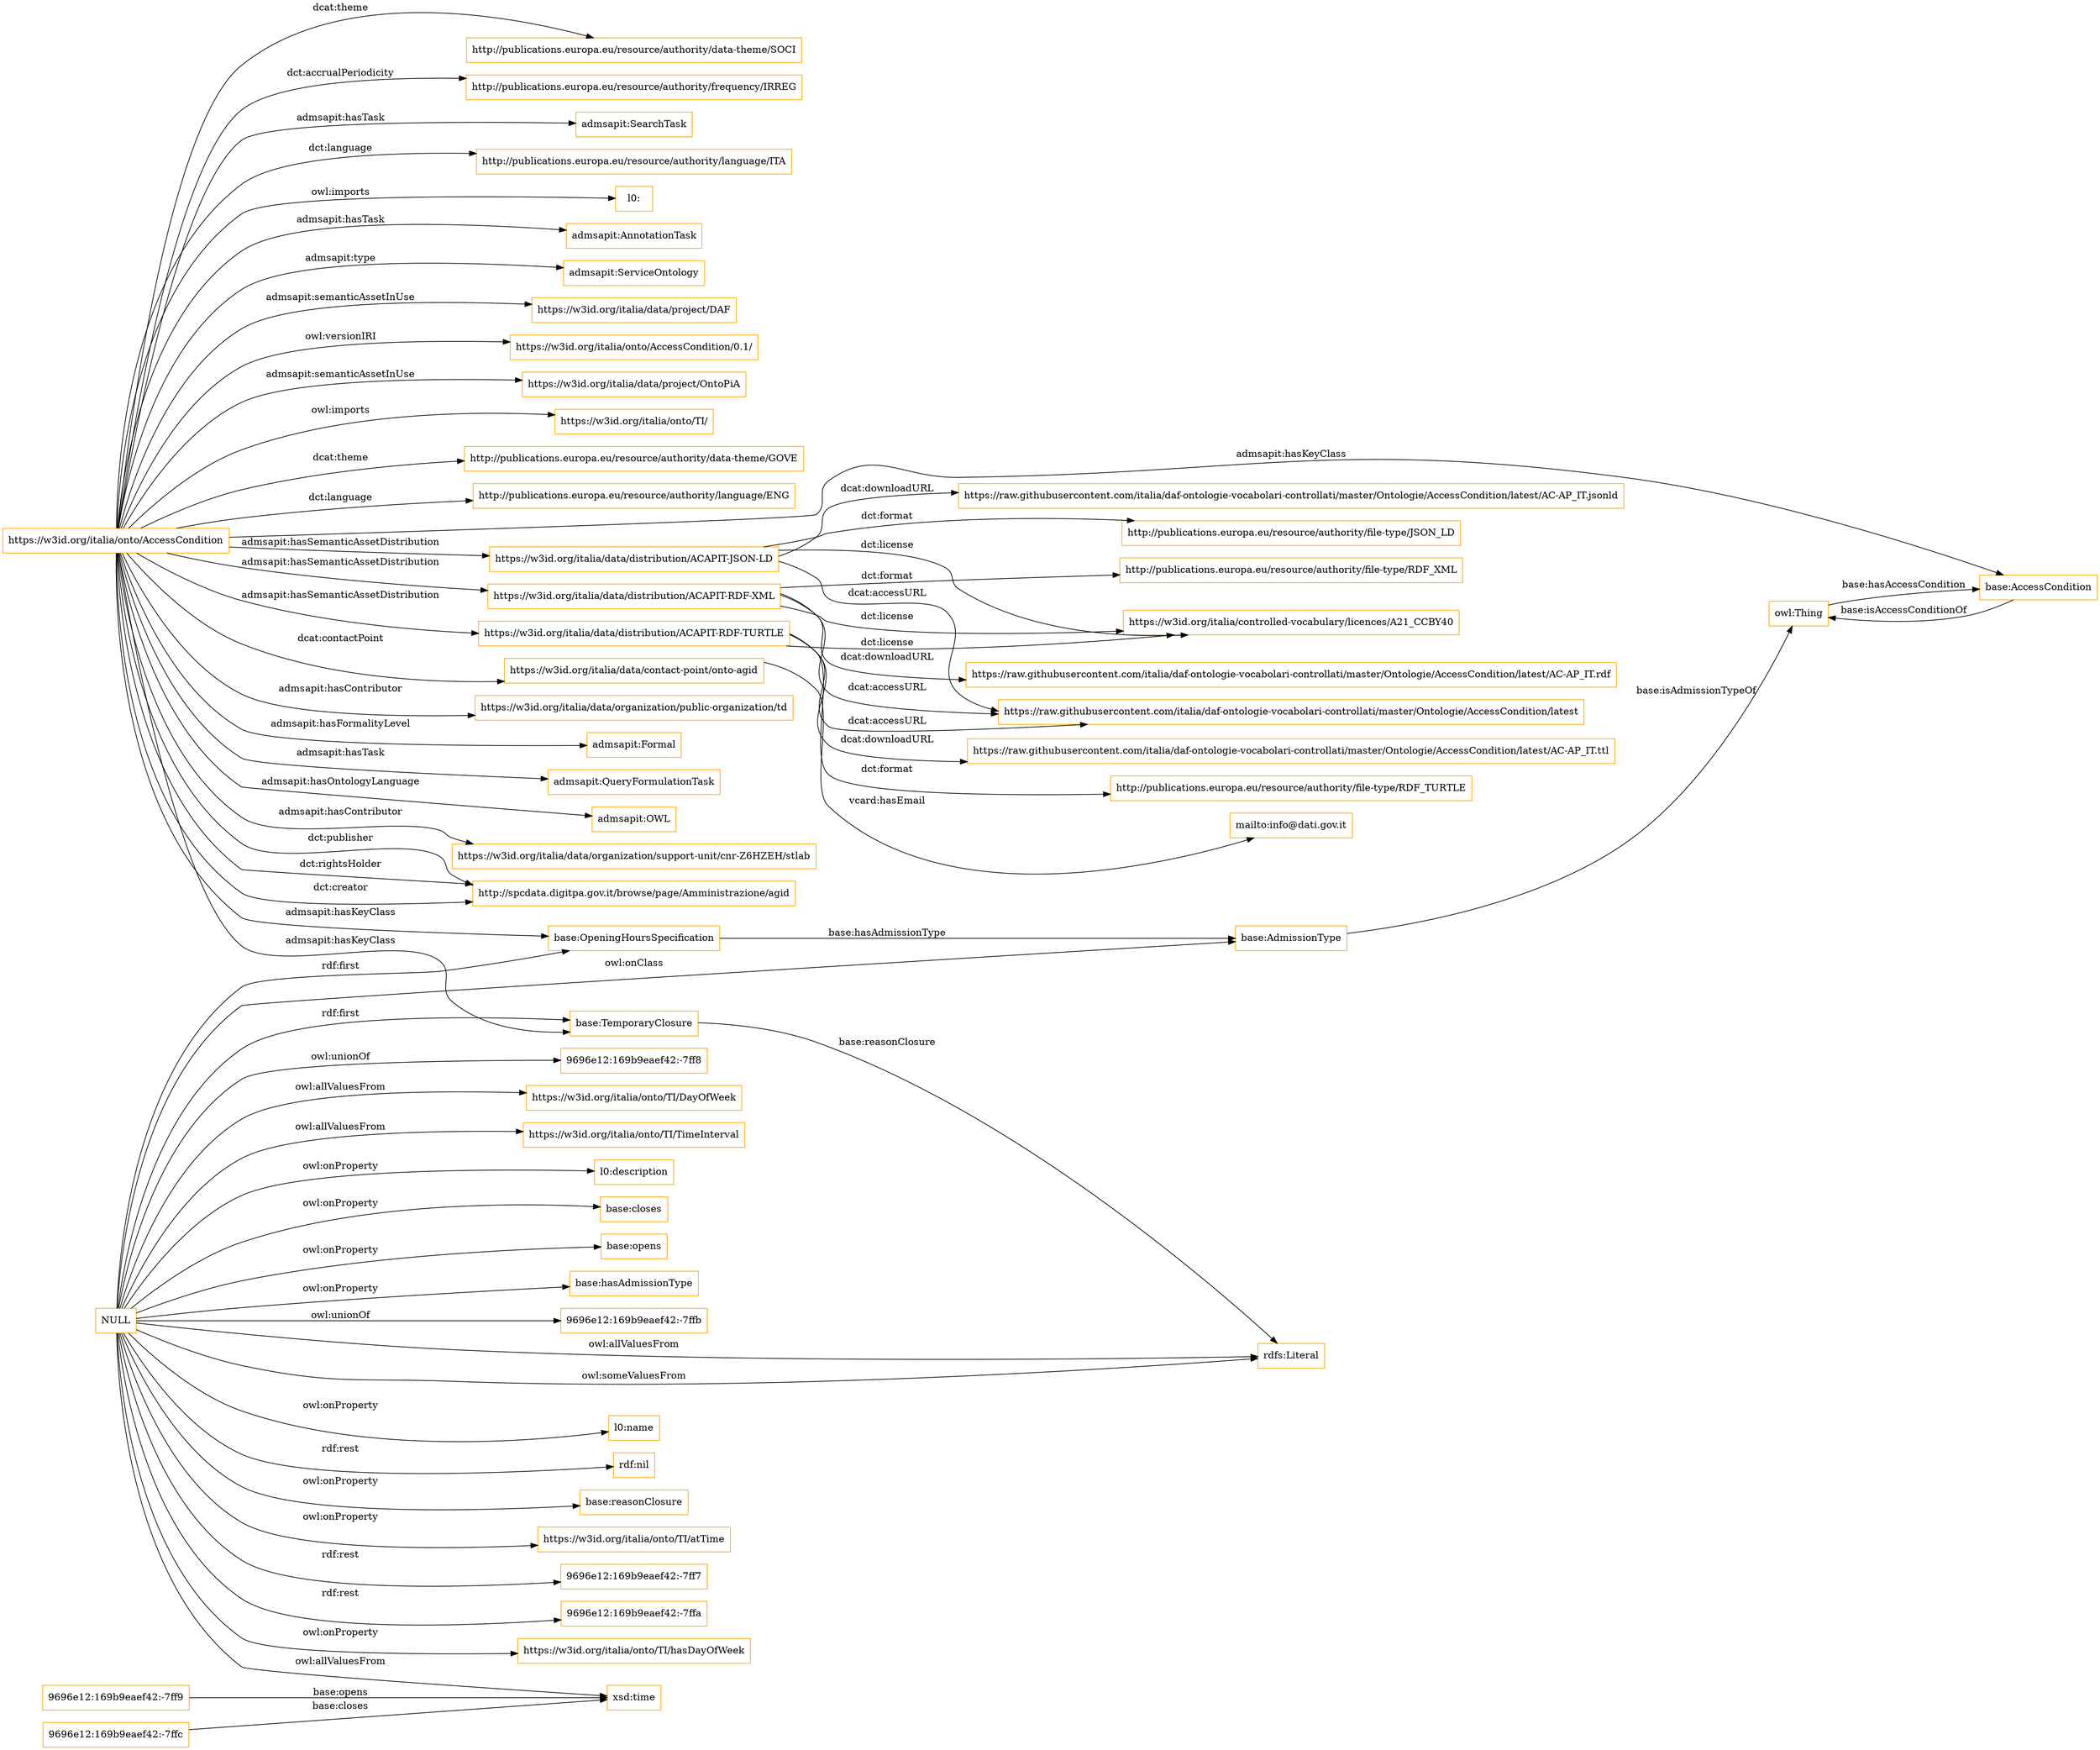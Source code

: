 digraph ar2dtool_diagram { 
rankdir=LR;
size="1501"
node [shape = rectangle, color="orange"]; "https://w3id.org/italia/onto/TI/DayOfWeek" "https://w3id.org/italia/onto/TI/TimeInterval" "9696e12:169b9eaef42:-7ff9" "base:TemporaryClosure" "base:AdmissionType" "9696e12:169b9eaef42:-7ffc" "base:OpeningHoursSpecification" "base:AccessCondition" ; /*classes style*/
	"https://w3id.org/italia/data/distribution/ACAPIT-RDF-TURTLE" -> "https://raw.githubusercontent.com/italia/daf-ontologie-vocabolari-controllati/master/Ontologie/AccessCondition/latest" [ label = "dcat:accessURL" ];
	"https://w3id.org/italia/data/distribution/ACAPIT-RDF-TURTLE" -> "https://raw.githubusercontent.com/italia/daf-ontologie-vocabolari-controllati/master/Ontologie/AccessCondition/latest/AC-AP_IT.ttl" [ label = "dcat:downloadURL" ];
	"https://w3id.org/italia/data/distribution/ACAPIT-RDF-TURTLE" -> "https://w3id.org/italia/controlled-vocabulary/licences/A21_CCBY40" [ label = "dct:license" ];
	"https://w3id.org/italia/data/distribution/ACAPIT-RDF-TURTLE" -> "http://publications.europa.eu/resource/authority/file-type/RDF_TURTLE" [ label = "dct:format" ];
	"https://w3id.org/italia/data/distribution/ACAPIT-RDF-XML" -> "https://w3id.org/italia/controlled-vocabulary/licences/A21_CCBY40" [ label = "dct:license" ];
	"https://w3id.org/italia/data/distribution/ACAPIT-RDF-XML" -> "https://raw.githubusercontent.com/italia/daf-ontologie-vocabolari-controllati/master/Ontologie/AccessCondition/latest/AC-AP_IT.rdf" [ label = "dcat:downloadURL" ];
	"https://w3id.org/italia/data/distribution/ACAPIT-RDF-XML" -> "https://raw.githubusercontent.com/italia/daf-ontologie-vocabolari-controllati/master/Ontologie/AccessCondition/latest" [ label = "dcat:accessURL" ];
	"https://w3id.org/italia/data/distribution/ACAPIT-RDF-XML" -> "http://publications.europa.eu/resource/authority/file-type/RDF_XML" [ label = "dct:format" ];
	"https://w3id.org/italia/data/distribution/ACAPIT-JSON-LD" -> "https://raw.githubusercontent.com/italia/daf-ontologie-vocabolari-controllati/master/Ontologie/AccessCondition/latest/AC-AP_IT.jsonld" [ label = "dcat:downloadURL" ];
	"https://w3id.org/italia/data/distribution/ACAPIT-JSON-LD" -> "http://publications.europa.eu/resource/authority/file-type/JSON_LD" [ label = "dct:format" ];
	"https://w3id.org/italia/data/distribution/ACAPIT-JSON-LD" -> "https://w3id.org/italia/controlled-vocabulary/licences/A21_CCBY40" [ label = "dct:license" ];
	"https://w3id.org/italia/data/distribution/ACAPIT-JSON-LD" -> "https://raw.githubusercontent.com/italia/daf-ontologie-vocabolari-controllati/master/Ontologie/AccessCondition/latest" [ label = "dcat:accessURL" ];
	"https://w3id.org/italia/data/contact-point/onto-agid" -> "mailto:info@dati.gov.it" [ label = "vcard:hasEmail" ];
	"https://w3id.org/italia/onto/AccessCondition" -> "https://w3id.org/italia/data/distribution/ACAPIT-JSON-LD" [ label = "admsapit:hasSemanticAssetDistribution" ];
	"https://w3id.org/italia/onto/AccessCondition" -> "https://w3id.org/italia/data/organization/public-organization/td" [ label = "admsapit:hasContributor" ];
	"https://w3id.org/italia/onto/AccessCondition" -> "base:AccessCondition" [ label = "admsapit:hasKeyClass" ];
	"https://w3id.org/italia/onto/AccessCondition" -> "https://w3id.org/italia/data/distribution/ACAPIT-RDF-XML" [ label = "admsapit:hasSemanticAssetDistribution" ];
	"https://w3id.org/italia/onto/AccessCondition" -> "base:TemporaryClosure" [ label = "admsapit:hasKeyClass" ];
	"https://w3id.org/italia/onto/AccessCondition" -> "https://w3id.org/italia/data/distribution/ACAPIT-RDF-TURTLE" [ label = "admsapit:hasSemanticAssetDistribution" ];
	"https://w3id.org/italia/onto/AccessCondition" -> "admsapit:Formal" [ label = "admsapit:hasFormalityLevel" ];
	"https://w3id.org/italia/onto/AccessCondition" -> "admsapit:QueryFormulationTask" [ label = "admsapit:hasTask" ];
	"https://w3id.org/italia/onto/AccessCondition" -> "admsapit:OWL" [ label = "admsapit:hasOntologyLanguage" ];
	"https://w3id.org/italia/onto/AccessCondition" -> "https://w3id.org/italia/data/organization/support-unit/cnr-Z6HZEH/stlab" [ label = "admsapit:hasContributor" ];
	"https://w3id.org/italia/onto/AccessCondition" -> "http://spcdata.digitpa.gov.it/browse/page/Amministrazione/agid" [ label = "dct:creator" ];
	"https://w3id.org/italia/onto/AccessCondition" -> "http://publications.europa.eu/resource/authority/data-theme/SOCI" [ label = "dcat:theme" ];
	"https://w3id.org/italia/onto/AccessCondition" -> "http://publications.europa.eu/resource/authority/frequency/IRREG" [ label = "dct:accrualPeriodicity" ];
	"https://w3id.org/italia/onto/AccessCondition" -> "admsapit:SearchTask" [ label = "admsapit:hasTask" ];
	"https://w3id.org/italia/onto/AccessCondition" -> "http://publications.europa.eu/resource/authority/language/ITA" [ label = "dct:language" ];
	"https://w3id.org/italia/onto/AccessCondition" -> "http://spcdata.digitpa.gov.it/browse/page/Amministrazione/agid" [ label = "dct:publisher" ];
	"https://w3id.org/italia/onto/AccessCondition" -> "base:OpeningHoursSpecification" [ label = "admsapit:hasKeyClass" ];
	"https://w3id.org/italia/onto/AccessCondition" -> "l0:" [ label = "owl:imports" ];
	"https://w3id.org/italia/onto/AccessCondition" -> "admsapit:AnnotationTask" [ label = "admsapit:hasTask" ];
	"https://w3id.org/italia/onto/AccessCondition" -> "admsapit:ServiceOntology" [ label = "admsapit:type" ];
	"https://w3id.org/italia/onto/AccessCondition" -> "https://w3id.org/italia/data/project/DAF" [ label = "admsapit:semanticAssetInUse" ];
	"https://w3id.org/italia/onto/AccessCondition" -> "https://w3id.org/italia/data/contact-point/onto-agid" [ label = "dcat:contactPoint" ];
	"https://w3id.org/italia/onto/AccessCondition" -> "http://spcdata.digitpa.gov.it/browse/page/Amministrazione/agid" [ label = "dct:rightsHolder" ];
	"https://w3id.org/italia/onto/AccessCondition" -> "https://w3id.org/italia/onto/AccessCondition/0.1/" [ label = "owl:versionIRI" ];
	"https://w3id.org/italia/onto/AccessCondition" -> "https://w3id.org/italia/data/project/OntoPiA" [ label = "admsapit:semanticAssetInUse" ];
	"https://w3id.org/italia/onto/AccessCondition" -> "https://w3id.org/italia/onto/TI/" [ label = "owl:imports" ];
	"https://w3id.org/italia/onto/AccessCondition" -> "http://publications.europa.eu/resource/authority/data-theme/GOVE" [ label = "dcat:theme" ];
	"https://w3id.org/italia/onto/AccessCondition" -> "http://publications.europa.eu/resource/authority/language/ENG" [ label = "dct:language" ];
	"NULL" -> "base:OpeningHoursSpecification" [ label = "rdf:first" ];
	"NULL" -> "l0:description" [ label = "owl:onProperty" ];
	"NULL" -> "base:TemporaryClosure" [ label = "rdf:first" ];
	"NULL" -> "base:closes" [ label = "owl:onProperty" ];
	"NULL" -> "base:opens" [ label = "owl:onProperty" ];
	"NULL" -> "base:AdmissionType" [ label = "owl:onClass" ];
	"NULL" -> "base:hasAdmissionType" [ label = "owl:onProperty" ];
	"NULL" -> "https://w3id.org/italia/onto/TI/DayOfWeek" [ label = "owl:allValuesFrom" ];
	"NULL" -> "https://w3id.org/italia/onto/TI/TimeInterval" [ label = "owl:allValuesFrom" ];
	"NULL" -> "9696e12:169b9eaef42:-7ffb" [ label = "owl:unionOf" ];
	"NULL" -> "l0:name" [ label = "owl:onProperty" ];
	"NULL" -> "rdf:nil" [ label = "rdf:rest" ];
	"NULL" -> "rdfs:Literal" [ label = "owl:someValuesFrom" ];
	"NULL" -> "xsd:time" [ label = "owl:allValuesFrom" ];
	"NULL" -> "rdfs:Literal" [ label = "owl:allValuesFrom" ];
	"NULL" -> "base:reasonClosure" [ label = "owl:onProperty" ];
	"NULL" -> "https://w3id.org/italia/onto/TI/atTime" [ label = "owl:onProperty" ];
	"NULL" -> "9696e12:169b9eaef42:-7ff7" [ label = "rdf:rest" ];
	"NULL" -> "9696e12:169b9eaef42:-7ffa" [ label = "rdf:rest" ];
	"NULL" -> "https://w3id.org/italia/onto/TI/hasDayOfWeek" [ label = "owl:onProperty" ];
	"NULL" -> "9696e12:169b9eaef42:-7ff8" [ label = "owl:unionOf" ];
	"owl:Thing" -> "base:AccessCondition" [ label = "base:hasAccessCondition" ];
	"base:TemporaryClosure" -> "rdfs:Literal" [ label = "base:reasonClosure" ];
	"base:OpeningHoursSpecification" -> "base:AdmissionType" [ label = "base:hasAdmissionType" ];
	"base:AccessCondition" -> "owl:Thing" [ label = "base:isAccessConditionOf" ];
	"9696e12:169b9eaef42:-7ff9" -> "xsd:time" [ label = "base:opens" ];
	"9696e12:169b9eaef42:-7ffc" -> "xsd:time" [ label = "base:closes" ];
	"base:AdmissionType" -> "owl:Thing" [ label = "base:isAdmissionTypeOf" ];

}
